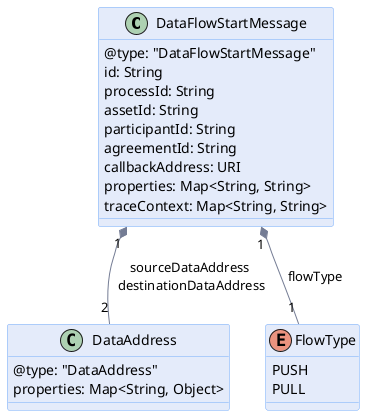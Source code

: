 '
'  Copyright (c) 2024 Fraunhofer Institute for Software and Systems Engineering ISST
'
'  This program and the accompanying materials are made available under the
'  terms of the Apache License, Version 2.0 which is available at
'  https://www.apache.org/licenses/LICENSE-2.0
'
'  SPDX-License-Identifier: Apache-2.0
'
'  Contributors:
'      Florian Zimmer - Initial Version
'

@startuml
class DataFlowStartMessage #e4ebfa ##75acfa {
   @type: "DataFlowStartMessage"
   id: String
   processId: String
   assetId: String
   participantId: String
   agreementId: String
   callbackAddress: URI
   properties: Map<String, String>
   traceContext: Map<String, String>
}

class DataAddress #e4ebfa ##75acfa {
   @type: "DataAddress"
   properties: Map<String, Object>
}

enum FlowType #e4ebfa ##75acfa {
   PUSH
   PULL
}

DataFlowStartMessage "1" *-[#747c94]- "1" FlowType : flowType
DataFlowStartMessage "1" *-[#747c94]- "2" DataAddress : sourceDataAddress\n destinationDataAddress
@enduml